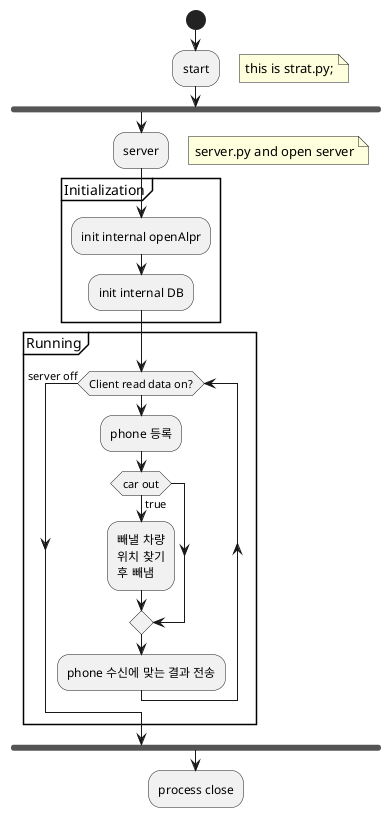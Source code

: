 @startuml
start
:start;
floating note right : this is strat.py;
fork
:server;
floating note right : server.py and open server
partition Initialization {
    :init internal openAlpr;
    :init internal DB;
}
partition "Running" {
    while (Client read data on?)
        :phone 등록;
            if (car out) then (true)
                :빼낼 차량
                위치 찾기
                후 빼냄;
            endif
        :phone 수신에 맞는 결과 전송;
    endwhile(server off)
}
end fork
    :process close;
@enduml